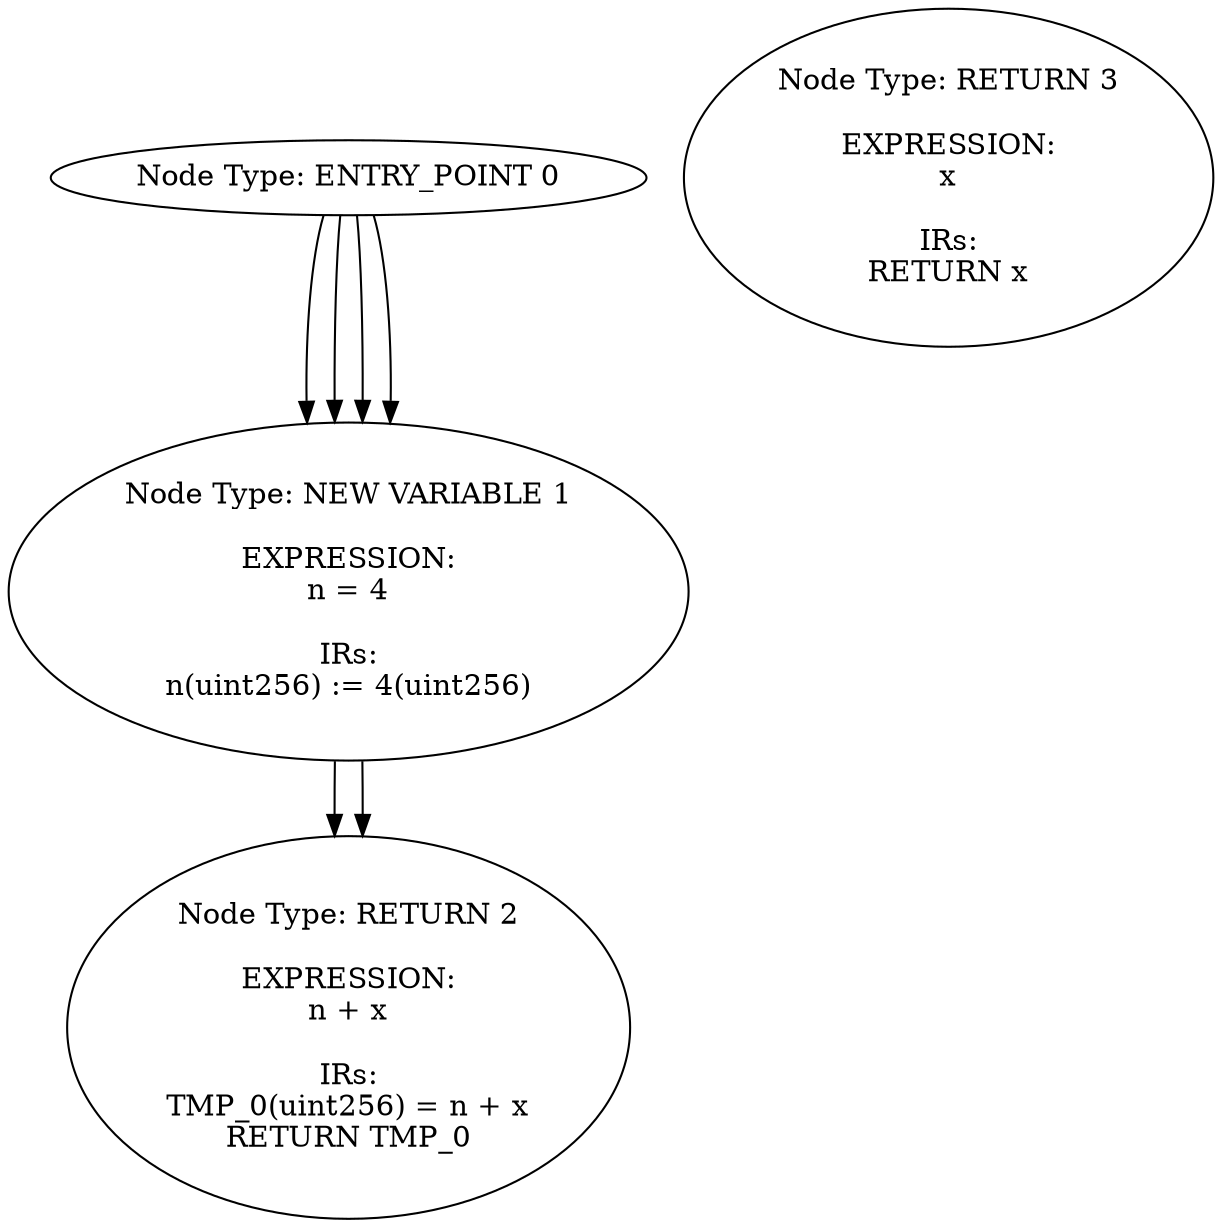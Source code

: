 digraph CFG {
0[label="Node Type: OTHER_ENTRYPOINT 0

EXPRESSION:
n = 2

IRs:
n(uint256) := 2(uint256)"];
0->1;
1[label="Node Type: OTHER_ENTRYPOINT 1

EXPRESSION:
x = 3

IRs:
x(uint256) := 3(uint256)"];
0[label="Node Type: ENTRY_POINT 0
"];
0->1;
1[label="Node Type: RETURN 1

EXPRESSION:
n

IRs:
RETURN n"];
2[label="Node Type: RETURN 2

EXPRESSION:
n

IRs:
RETURN n"];
0[label="Node Type: ENTRY_POINT 0
"];
0->1;
1[label="Node Type: EXPRESSION 1

EXPRESSION:
n = 1

IRs:
n(uint256) := 1(uint256)"];
1->2;
2[label="Node Type: RETURN 2

EXPRESSION:
n

IRs:
RETURN n"];
3[label="Node Type: RETURN 3

EXPRESSION:
n

IRs:
RETURN n"];
0[label="Node Type: ENTRY_POINT 0
"];
0->1;
1[label="Node Type: NEW VARIABLE 1

EXPRESSION:
n = 4

IRs:
n(uint256) := 4(uint256)"];
1->2;
2[label="Node Type: RETURN 2

EXPRESSION:
n + x

IRs:
TMP_0(uint256) = n + x
RETURN TMP_0"];
3[label="Node Type: RETURN 3

EXPRESSION:
x

IRs:
RETURN x"];
}
